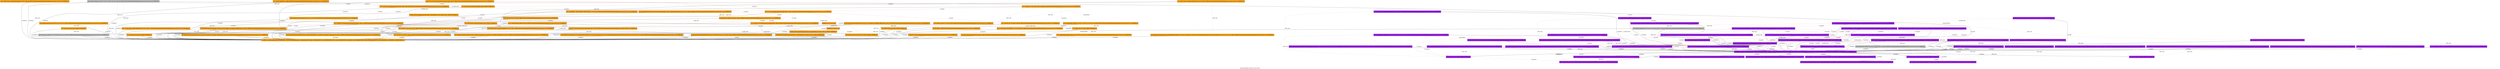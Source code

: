 strict graph "Program Dependency Graph for 'main' function" {
label="Program Dependency Graph for 'main' function";
Node0x556655d803f0 [fillcolor=orange, label="{  %17 = load i64, i64* %16, align 4, !dbg !96, DBGLOC file partitioned/multithreaded/orange/cache_rpc.mod.c line 26 col 13 ENDDBGLOC}", shape="record", side="orange/orange", style=filled];
Node0x556bd644b530 [fillcolor=purple, label="{  %7 = bitcast %struct._response_fib_datatype* %4 to i8*, !dbg !71, DBGLOC file partitioned/multithreaded/purple/cache_rpc.mod.c line 15 col 2 ENDDBGLOC}", shape="record", side="purple/purple", style=filled];
Node0x556bd644b680 [fillcolor=purple, label="{  %13 = bitcast \{ i64, i32 \}* %5 to i8*, !dbg !83, DBGLOC file partitioned/multithreaded/purple/cache_rpc.mod.c line 26 col 13 ENDDBGLOC}", shape="record", side="purple/purple", style=filled];
Node0x556655d7fc70 [fillcolor=orange, label="{  call void @tag_write(%struct._tag* %4, i32 2, i32 2, i32 4), !dbg !106, DBGLOC file partitioned/multithreaded/orange/cache_rpc.mod.c line 33 col 2 ENDDBGLOC}", shape="record", side="orange/orange", style=filled];
Node0x556bd644b710 [fillcolor=purple, label="{  %17 = getelementptr inbounds \{ i64, i32 \}, \{ i64, i32 \}* %5, i32 0, i32 1, !dbg !83, DBGLOC file partitioned/multithreaded/purple/cache_rpc.mod.c line 26 col 13 ENDDBGLOC}", shape="record", side="purple/purple", style=filled];
Node0x556bd644c170 [fillcolor=purple, label="{GLOBAL_VALUE:@_rpc_fib.inited = internal global i32 0, align 4, !dbg !0, DBGLOC  ENDDBGLOC}", shape="record", side="purple/purple", style=filled];
Node0x556bd644b800 [fillcolor=purple, label="{  %9 = load i32, i32* @_rpc_fib.inited, align 4, !dbg !76, DBGLOC file partitioned/multithreaded/purple/cache_rpc.mod.c line 23 col 6 ENDDBGLOC}", shape="record", side="purple/purple", style=filled];
Node0x556bd644b6e0 [fillcolor=purple, label="{  store i32 0, i32* %8, align 1, !dbg !73, DBGLOC file partitioned/multithreaded/purple/cache_rpc.mod.c line 19 col 16 ENDDBGLOC}", shape="record", side="purple/purple", style=filled];
Node0x556655d7ffd0 [fillcolor=orange, label="{  %14 = bitcast \{ i64, i32 \}* %7 to i8*, !dbg !96, DBGLOC file partitioned/multithreaded/orange/cache_rpc.mod.c line 26 col 13 ENDDBGLOC}", shape="record", side="orange/orange", style=filled];
Node0x556655d7aac0 [fillcolor=orange, label="{  %21 = call i32 @sleep(i32 1), !dbg !98, DBGLOC file partitioned/multithreaded/orange/cache_rpc.mod.c line 27 col 3 ENDDBGLOC}", shape="record", side="orange/orange", style=filled];
Node0x556bd644b4d0 [annotation="TAG_RESPONSE_FIB", dbginfo="Name: 4 on line 15 column 2 in file partitioned/multithreaded/purple/cache_rpc.mod.c (local)", fillcolor=purple, label="{  %4 = alloca %struct._response_fib_datatype, align 1, DBGLOC  ENDDBGLOC}", shape="record", side="purple/purple", style=filled];
Node0x556655d801e0 [fillcolor=orange, label="{  store i8* %20, i8** @_handle_request_fib.ssocket, align 8, !dbg !97, DBGLOC file partitioned/multithreaded/orange/cache_rpc.mod.c line 26 col 11 ENDDBGLOC}", shape="record", side="orange/orange", style=filled];
Node0x556bd644b230 [fillcolor=purple, label="{  call void @tag_write(%struct._tag* %2, i32 2, i32 2, i32 4), !dbg !75, DBGLOC file partitioned/multithreaded/purple/cache_rpc.mod.c line 21 col 2 ENDDBGLOC}", shape="record", side="purple/purple", style=filled];
Node0x556bd644b590 [fillcolor=purple, label="{  %25 = bitcast %struct._response_fib_datatype* %4 to i8*, !dbg !91, DBGLOC file partitioned/multithreaded/purple/cache_rpc.mod.c line 31 col 29 ENDDBGLOC}", shape="record", side="purple/purple", style=filled];
Node0x556655d7fb20 [dbginfo="Name: xdc_blocking_recv on line 30 column 2 in file partitioned/multithreaded/orange/cache_rpc.mod.c (local)", fillcolor="gray", label="{  call void @xdc_blocking_recv(i8* %23, i8* %24, %struct._tag* %3), !dbg !102, DBGLOC file partitioned/multithreaded/orange/cache_rpc.mod.c line 30 col 2 ENDDBGLOC}", shape="record", side="orange/orange", style="filled"];
Node0x556bd644b260 [dbginfo="Name: xdc_blocking_recv on line 31 column 2 in file partitioned/multithreaded/purple/cache_rpc.mod.c (local)", fillcolor="gray", label="{  call void @xdc_blocking_recv(i8* %24, i8* %25, %struct._tag* %2), !dbg !92, DBGLOC file partitioned/multithreaded/purple/cache_rpc.mod.c line 31 col 2 ENDDBGLOC}", shape="record", side="purple/purple", style="filled"];
Node0x556bd644b7a0 [fillcolor=purple, label="{  call void @llvm.var.annotation(i8* %7, i8* getelementptr inbounds ([17 x i8], [17 x i8]* @.str.2.5, i32 0, i32 0), i8* getelementptr inbounds ([49 x i8], [49 x i8]* @.str.1.4, i32 0, i32 0), i32 15), !dbg !71, DBGLOC file partitioned/multithreaded/purple/cache_rpc.mod.c line 15 col 2 ENDDBGLOC}", shape="record", side="purple/purple", style=filled];
Node0x556655d80420 [fillcolor=orange, label="{  %23 = load i8*, i8** @_handle_request_fib.ssocket, align 8, !dbg !100, DBGLOC file partitioned/multithreaded/orange/cache_rpc.mod.c line 30 col 20 ENDDBGLOC}", shape="record", side="orange/orange", style=filled];
Node0x556bd644b1a0 [fillcolor=purple, label="{  %2 = alloca %struct._tag, align 4, DBGLOC  ENDDBGLOC}", shape="record", side="purple/purple", style=filled];
Node0x556655d7feb0 [fillcolor=orange, label="{  %28 = bitcast %struct._response_fib_datatype* %6 to i8*, !dbg !108, DBGLOC file partitioned/multithreaded/orange/cache_rpc.mod.c line 34 col 25 ENDDBGLOC}", shape="record", side="orange/orange", style=filled];
Node0x556655d7faf0 [fillcolor=orange, label="{  call void @tag_write(%struct._tag* %3, i32 1, i32 1, i32 3), !dbg !88, DBGLOC file partitioned/multithreaded/orange/cache_rpc.mod.c line 22 col 2 ENDDBGLOC}", shape="record", side="orange/orange", style=filled];
Node0x556655d7cd90 [fillcolor=orange, label="{GLOBAL_VALUE:@_handle_request_fib.ssocket = internal global i8* null, align 8, !dbg !37, DBGLOC  ENDDBGLOC}", shape="record", side="orange/orange", style=filled];
Node0x556655d800c0 [fillcolor=orange, label="{  store i32 1, i32* @_handle_request_fib.inited, align 4, !dbg !92, DBGLOC file partitioned/multithreaded/orange/cache_rpc.mod.c line 24 col 10 ENDDBGLOC}", shape="record", side="orange/orange", style=filled];
Node0x556bd644bde0 [fillcolor=purple, label="{  %20 = call i32 @sleep(i32 1), !dbg !85, DBGLOC file partitioned/multithreaded/purple/cache_rpc.mod.c line 27 col 3 ENDDBGLOC}", shape="record", side="purple/purple", style=filled];
Node0x556655d7fca0 [annotation="TAG_REQUEST_FIB", dbginfo="Name: 5 on line 13 column 2 in file partitioned/multithreaded/orange/cache_rpc.mod.c (local)", fillcolor=orange, label="{  %5 = alloca %struct._request_fib_datatype, align 1, DBGLOC  ENDDBGLOC}", shape="record", side="orange/orange", style=filled];
Node0x556655d7fa60 [fillcolor=orange, label="{  call void @llvm.dbg.declare(metadata %struct._tag** %2, metadata !99, metadata !DIExpression()), !dbg !100, DBGLOC file partitioned/multithreaded/orange/cache_rpc.mod.c line 5 col 36 ENDDBGLOC}", shape="record", side="orange/orange", style=filled];
Node0x556655d7fb50 [fillcolor=orange, label="{  %15 = bitcast %struct._tag* %3 to i8*, !dbg !96, DBGLOC file partitioned/multithreaded/orange/cache_rpc.mod.c line 26 col 13 ENDDBGLOC}", shape="record", side="orange/orange", style=filled];
Node0x556655d7fe80 [fillcolor=orange, label="{  %9 = bitcast %struct._response_fib_datatype* %6 to i8*, !dbg !87, DBGLOC file partitioned/multithreaded/orange/cache_rpc.mod.c line 18 col 2 ENDDBGLOC}", shape="record", side="orange/orange", style=filled];
Node0x556bd644b8c0 [fillcolor=purple, label="{  store i8* %19, i8** @_rpc_fib.ssocket, align 8, !dbg !84, DBGLOC file partitioned/multithreaded/purple/cache_rpc.mod.c line 26 col 11 ENDDBGLOC}", shape="record", side="purple/purple", style=filled];
Node0x556bd644bb40 [fillcolor=purple, label="{  %24 = load i8*, i8** @_rpc_fib.ssocket, align 8, !dbg !90, DBGLOC file partitioned/multithreaded/purple/cache_rpc.mod.c line 31 col 20 ENDDBGLOC}", shape="record", side="purple/purple", style=filled];
Node0x556655d80450 [fillcolor=orange, label="{  %19 = load i32, i32* %18, align 4, !dbg !96, DBGLOC file partitioned/multithreaded/orange/cache_rpc.mod.c line 26 col 13 ENDDBGLOC}", shape="record", side="orange/orange", style=filled];
Node0x556bd644c080 [fillcolor=purple, label="{  br label %21, !dbg !86, DBGLOC file partitioned/multithreaded/purple/cache_rpc.mod.c line 28 col 2 ENDDBGLOC}", shape="record", side="purple/purple", style=filled];
Node0x556655d7fd60 [annotation="TAG_RESPONSE_FIB", dbginfo="Name: 6 on line 18 column 2 in file partitioned/multithreaded/orange/cache_rpc.mod.c (local)", fillcolor=orange, label="{  %6 = alloca %struct._response_fib_datatype, align 1, DBGLOC  ENDDBGLOC}", shape="record", side="orange/orange", style=filled];
Node0x556655d7af00 [fillcolor=orange, label="{  ret void, !dbg !110, DBGLOC file partitioned/multithreaded/orange/cache_rpc.mod.c line 35 col 1 ENDDBGLOC}", shape="record", side="orange/orange", style=filled];
Node0x556bd644b410 [fillcolor=purple, label="{  %8 = getelementptr inbounds %struct._request_fib_datatype, %struct._request_fib_datatype* %3, i32 0, i32 0, !dbg !72, DBGLOC file partitioned/multithreaded/purple/cache_rpc.mod.c line 19 col 10 ENDDBGLOC}", shape="record", side="purple/purple", style=filled];
Node0x556bd644bd20 [fillcolor=purple, label="{  call void @llvm.memcpy.p0i8.p0i8.i64(i8* align 4 %13, i8* align 4 %14, i64 12, i1 false), !dbg !83, DBGLOC file partitioned/multithreaded/purple/cache_rpc.mod.c line 26 col 13 ENDDBGLOC}", shape="record", side="purple/purple", style=filled];
Node0x556bd644bae0 [fillcolor=purple, label="{  %22 = load i8*, i8** @_rpc_fib.psocket, align 8, !dbg !87, DBGLOC file partitioned/multithreaded/purple/cache_rpc.mod.c line 30 col 16 ENDDBGLOC}", shape="record", side="purple/purple", style=filled];
Node0x556655d80000 [fillcolor=orange, label="{  %16 = getelementptr inbounds \{ i64, i32 \}, \{ i64, i32 \}* %7, i32 0, i32 0, !dbg !96, DBGLOC file partitioned/multithreaded/orange/cache_rpc.mod.c line 26 col 13 ENDDBGLOC}", shape="record", side="orange/orange", style=filled];
Node0x556655d80090 [fillcolor=orange, label="{  %11 = icmp ne i32 %10, 0, !dbg !89, DBGLOC file partitioned/multithreaded/orange/cache_rpc.mod.c line 23 col 6 ENDDBGLOC}", shape="record", side="orange/orange", style=filled];
Node0x556bd644b890 [fillcolor=purple, label="{  store i8* %12, i8** @_rpc_fib.psocket, align 8, !dbg !82, DBGLOC file partitioned/multithreaded/purple/cache_rpc.mod.c line 25 col 11 ENDDBGLOC}", shape="record", side="purple/purple", style=filled];
Node0x556655d7fc10 [fillcolor=orange, label="{  %4 = alloca %struct._tag, align 4, DBGLOC  ENDDBGLOC}", shape="record", side="orange/orange", style=filled];
Node0x556655d7b550 [color="blue", fillcolor=orange, label="{FORMAL_OUT: 0 %struct._tag*}", shape="record", side="orange/orange", style=filled];
Node0x556655d7fc40 [fillcolor=orange, label="{  call void @llvm.dbg.declare(metadata %struct._tag* %4, metadata !103, metadata !DIExpression()), !dbg !104, DBGLOC file partitioned/multithreaded/orange/cache_rpc.mod.c line 10 col 11 ENDDBGLOC}", shape="record", side="orange/orange", style=filled];
Node0x556655d7abb0 [fillcolor=orange, label="{  %25 = call double (...) bitcast (double ()* @fib to double (...)*)(), !dbg !103, DBGLOC file partitioned/multithreaded/orange/cache_rpc.mod.c line 31 col 16 ENDDBGLOC}", shape="record", side="orange/orange", style=filled];
Node0x556bd645bcd0 [fillcolor=purple, label="{GLOBAL_VALUE:@_rpc_fib.psocket = internal global i8* null, align 8, !dbg !13, DBGLOC  ENDDBGLOC}", shape="record", side="purple/purple", style=filled];
Node0x556bd6448270 [fillcolor=purple, label="{  call void @tag_write(%struct._tag* %1, i32 1, i32 1, i32 3), !dbg !74, DBGLOC file partitioned/multithreaded/purple/cache_rpc.mod.c line 20 col 2 ENDDBGLOC}", shape="record", side="purple/purple", style=filled];
Node0x556655d7fd30 [fillcolor=orange, label="{  %8 = bitcast %struct._request_fib_datatype* %5 to i8*, !dbg !79, DBGLOC file partitioned/multithreaded/orange/cache_rpc.mod.c line 13 col 2 ENDDBGLOC}", shape="record", side="orange/orange", style=filled];
Node0x556655d7aa00 [fillcolor=orange, label="{  call void @llvm.memcpy.p0i8.p0i8.i64(i8* align 4 %14, i8* align 4 %15, i64 12, i1 false), !dbg !96, DBGLOC file partitioned/multithreaded/orange/cache_rpc.mod.c line 26 col 13 ENDDBGLOC}", shape="record", side="orange/orange", style=filled];
Node0x556bd644b560 [fillcolor=purple, label="{  %26 = getelementptr inbounds %struct._response_fib_datatype, %struct._response_fib_datatype* %4, i32 0, i32 0, !dbg !93, DBGLOC file partitioned/multithreaded/purple/cache_rpc.mod.c line 32 col 18 ENDDBGLOC}", shape="record", side="purple/purple", style=filled];
Node0x556655d800f0 [fillcolor=orange, label="{  call void @llvm.var.annotation(i8* %8, i8* getelementptr inbounds ([16 x i8], [16 x i8]* @.str.3, i32 0, i32 0), i8* getelementptr inbounds ([49 x i8], [49 x i8]* @.str.1.4, i32 0, i32 0), i32 13), !dbg !79, DBGLOC file partitioned/multithreaded/orange/cache_rpc.mod.c line 13 col 2 ENDDBGLOC}", shape="record", side="orange/orange", style=filled];
Node0x556655d7fee0 [fillcolor=orange, label="{  %26 = getelementptr inbounds %struct._response_fib_datatype, %struct._response_fib_datatype* %6, i32 0, i32 0, !dbg !104, DBGLOC file partitioned/multithreaded/orange/cache_rpc.mod.c line 31 col 10 ENDDBGLOC}", shape="record", side="orange/orange", style=filled];
Node0x556655d7ffa0 [fillcolor=orange, label="{  %7 = alloca \{ i64, i32 \}, align 4, DBGLOC  ENDDBGLOC}", shape="record", side="orange/orange", style=filled];
Node0x556655d88b20 [fillcolor=orange, label="{  %2 = alloca %struct._tag*, align 8, DBGLOC  ENDDBGLOC}", shape="record", side="orange/orange", style=filled];
Node0x556bd644b830 [fillcolor=purple, label="{  %10 = icmp ne i32 %9, 0, !dbg !76, DBGLOC file partitioned/multithreaded/purple/cache_rpc.mod.c line 23 col 6 ENDDBGLOC}", shape="record", side="purple/purple", style=filled];
Node0x556bd644bb10 [fillcolor=purple, label="{  %18 = load i32, i32* %17, align 4, !dbg !83, DBGLOC file partitioned/multithreaded/purple/cache_rpc.mod.c line 26 col 13 ENDDBGLOC}", shape="record", side="purple/purple", style=filled];
Node0x556655d802d0 [fillcolor=orange, label="{  br i1 %11, label %22, label %12, !dbg !91, DBGLOC file partitioned/multithreaded/orange/cache_rpc.mod.c line 23 col 5 ENDDBGLOC}", shape="record", side="orange/orange", style=filled];
Node0x556655d7a940 [fillcolor=orange, label="{  %20 = call i8* @xdc_sub_socket(i64 %17, i32 %19), !dbg !96, DBGLOC file partitioned/multithreaded/orange/cache_rpc.mod.c line 26 col 13 ENDDBGLOC}", shape="record", side="orange/orange", style=filled];
Node0x556bd644b500 [fillcolor=purple, label="{  call void @llvm.dbg.declare(metadata %struct._response_fib_datatype* %4, metadata !93, metadata !DIExpression()), !dbg !99, DBGLOC file partitioned/multithreaded/purple/cache_rpc.mod.c line 15 col 24 ENDDBGLOC}", shape="record", side="purple/purple", style=filled];
Node0x556bd644b3e0 [fillcolor=purple, label="{  %23 = bitcast %struct._request_fib_datatype* %3 to i8*, !dbg !88, DBGLOC file partitioned/multithreaded/purple/cache_rpc.mod.c line 30 col 25 ENDDBGLOC}", shape="record", side="purple/purple", style=filled];
Node0x556bd644b1d0 [dbginfo="Name: xdc_asyn_send on line 30 column 2 in file partitioned/multithreaded/purple/cache_rpc.mod.c (local)", fillcolor="gray", label="{  call void @xdc_asyn_send(i8* %22, i8* %23, %struct._tag* %1), !dbg !89, DBGLOC file partitioned/multithreaded/purple/cache_rpc.mod.c line 30 col 2 ENDDBGLOC}", shape="record", side="purple/purple", style="filled"];
Node0x556655d7a910 [fillcolor=orange, label="{  %13 = call i8* @xdc_pub_socket(), !dbg !94, DBGLOC file partitioned/multithreaded/orange/cache_rpc.mod.c line 25 col 13 ENDDBGLOC}", shape="record", side="orange/orange", style=filled];
Node0x556bd644bc00 [fillcolor=purple, label="{  %27 = load double, double* %26, align 1, !dbg !93, DBGLOC file partitioned/multithreaded/purple/cache_rpc.mod.c line 32 col 18 ENDDBGLOC}", shape="record", side="purple/purple", style=filled];
Node0x556bd644b740 [fillcolor=purple, label="{  call void @llvm.var.annotation(i8* %6, i8* getelementptr inbounds ([16 x i8], [16 x i8]* @.str.3, i32 0, i32 0), i8* getelementptr inbounds ([49 x i8], [49 x i8]* @.str.1.4, i32 0, i32 0), i32 10), !dbg !63, DBGLOC file partitioned/multithreaded/purple/cache_rpc.mod.c line 10 col 2 ENDDBGLOC}", shape="record", side="purple/purple", style=filled];
Node0x556bd644b980 [fillcolor=purple, label="{  br i1 %10, label %21, label %11, !dbg !78, DBGLOC file partitioned/multithreaded/purple/cache_rpc.mod.c line 23 col 5 ENDDBGLOC}", shape="record", side="purple/purple", style=filled];
Node0x556bd644b290 [fillcolor=purple, label="{  %14 = bitcast %struct._tag* %2 to i8*, !dbg !83, DBGLOC file partitioned/multithreaded/purple/cache_rpc.mod.c line 26 col 13 ENDDBGLOC}", shape="record", side="purple/purple", style=filled];
Node0x556bd645b840 [fillcolor=purple, label="{GLOBAL_VALUE:@_rpc_fib.ssocket = internal global i8* null, align 8, !dbg !16, DBGLOC  ENDDBGLOC}", shape="record", side="purple/purple", style=filled];
Node0x556655d7b490 [color="blue", fillcolor=orange, label="{FORMAL_IN: 0 %struct._tag*}", shape="record", side="orange/orange", style=filled];
Node0x556655d802a0 [fillcolor=orange, label="{  store double %25, double* %26, align 1, !dbg !105, DBGLOC file partitioned/multithreaded/orange/cache_rpc.mod.c line 31 col 14 ENDDBGLOC}", shape="record", side="orange/orange", style=filled];
Node0x556655d7fd90 [fillcolor=orange, label="{  %24 = bitcast %struct._request_fib_datatype* %5 to i8*, !dbg !101, DBGLOC file partitioned/multithreaded/orange/cache_rpc.mod.c line 30 col 29 ENDDBGLOC}", shape="record", side="orange/orange", style=filled];
Node0x556bd644b860 [fillcolor=purple, label="{  store i32 1, i32* @_rpc_fib.inited, align 4, !dbg !79, DBGLOC file partitioned/multithreaded/purple/cache_rpc.mod.c line 24 col 10 ENDDBGLOC}", shape="record", side="purple/purple", style=filled];
Node0x556655d85a10 [fillcolor=orange, label="{  call void @_handle_request_fib(%struct._tag* %5), !dbg !56, DBGLOC file partitioned/multithreaded/orange/cache_rpc.mod.c line 84 col 1 ENDDBGLOC}", shape="record", side="orange/orange", style=filled];
Node0x556655d80030 [fillcolor=orange, label="{  %10 = load i32, i32* @_handle_request_fib.inited, align 4, !dbg !89, DBGLOC file partitioned/multithreaded/orange/cache_rpc.mod.c line 23 col 6 ENDDBGLOC}", shape="record", side="orange/orange", style=filled];
Node0x556bd644b6b0 [fillcolor=purple, label="{  %15 = getelementptr inbounds \{ i64, i32 \}, \{ i64, i32 \}* %5, i32 0, i32 0, !dbg !83, DBGLOC file partitioned/multithreaded/purple/cache_rpc.mod.c line 26 col 13 ENDDBGLOC}", shape="record", side="purple/purple", style=filled];
Node0x556bd644d6b0 [fillcolor=purple, label="{  call void @llvm.dbg.declare(metadata %struct._tag* %1, metadata !54, metadata !DIExpression()), !dbg !67, DBGLOC file partitioned/multithreaded/purple/cache_rpc.mod.c line 6 col 11 ENDDBGLOC}", shape="record", side="purple/purple", style=filled];
Node0x556bd644c020 [fillcolor=purple, label="{  ret double %27, !dbg !94, DBGLOC file partitioned/multithreaded/purple/cache_rpc.mod.c line 32 col 2 ENDDBGLOC}", shape="record", side="purple/purple", style=filled];
Node0x556655d7fe50 [fillcolor=orange, label="{  call void @llvm.dbg.declare(metadata %struct._response_fib_datatype* %6, metadata !128, metadata !DIExpression()), !dbg !134, DBGLOC file partitioned/multithreaded/orange/cache_rpc.mod.c line 18 col 24 ENDDBGLOC}", shape="record", side="orange/orange", style=filled];
Node0x556655d80060 [fillcolor=orange, label="{  %18 = getelementptr inbounds \{ i64, i32 \}, \{ i64, i32 \}* %7, i32 0, i32 1, !dbg !96, DBGLOC file partitioned/multithreaded/orange/cache_rpc.mod.c line 26 col 13 ENDDBGLOC}", shape="record", side="orange/orange", style=filled];
Node0x556655d80480 [fillcolor=orange, label="{  %27 = load i8*, i8** @_handle_request_fib.psocket, align 8, !dbg !107, DBGLOC file partitioned/multithreaded/orange/cache_rpc.mod.c line 34 col 16 ENDDBGLOC}", shape="record", side="orange/orange", style=filled];
Node0x556bd644c050 [fillcolor=purple, label="{\<\<ENTRY\>\> _rpc_fib \<\<0x556bd641f740\> = distinct !DISubprogram(name: \"_rpc_fib\", scope: \<0x556bd6416780\>, file: \<0x556bd6416780\>, line: 2, type: \<0x556bd64208c0\>, scopeLine: 2, spFlags: DISPFlagDefinition, unit: \<0x556bd641f7e8\>, retainedNodes: \<0x556bd641f780\>)\>}", shape="record", side="purple/purple", style=filled];
Node0x556bd644b350 [annotation="TAG_REQUEST_FIB", dbginfo="Name: 3 on line 10 column 2 in file partitioned/multithreaded/purple/cache_rpc.mod.c (local)", fillcolor=purple, label="{  %3 = alloca %struct._request_fib_datatype, align 1, DBGLOC  ENDDBGLOC}", shape="record", side="purple/purple", style=filled];
Node0x556655d94ad0 [fillcolor=orange, label="{GLOBAL_VALUE:@_handle_request_fib.inited = internal global i32 0, align 4, !dbg !10, DBGLOC  ENDDBGLOC}", shape="record", side="orange/orange", style=filled];
Node0x556bd644bc60 [fillcolor=purple, label="{  %19 = call i8* @xdc_sub_socket(i64 %16, i32 %18), !dbg !83, DBGLOC file partitioned/multithreaded/purple/cache_rpc.mod.c line 26 col 13 ENDDBGLOC}", shape="record", side="purple/purple", style=filled];
Node0x556bd644b3b0 [fillcolor=purple, label="{  %6 = bitcast %struct._request_fib_datatype* %3 to i8*, !dbg !63, DBGLOC file partitioned/multithreaded/purple/cache_rpc.mod.c line 10 col 2 ENDDBGLOC}", shape="record", side="purple/purple", style=filled];
Node0x556655d801b0 [fillcolor=orange, label="{  store i8* %13, i8** @_handle_request_fib.psocket, align 8, !dbg !95, DBGLOC file partitioned/multithreaded/orange/cache_rpc.mod.c line 25 col 11 ENDDBGLOC}", shape="record", side="orange/orange", style=filled];
Node0x556bd6446cf0 [fillcolor=purple, label="{  %8 = call double (...) bitcast (double ()* @_rpc_fib to double (...)*)(), !dbg !39, DBGLOC file partitioned/multithreaded/purple/cache.mod.c line 33 col 10 ENDDBGLOC}", shape="record", side="purple/purple", style=filled];
Node0x556655d7ad30 [fillcolor=orange, label="{  br label %22, !dbg !99, DBGLOC file partitioned/multithreaded/orange/cache_rpc.mod.c line 28 col 2 ENDDBGLOC}", shape="record", side="orange/orange", style=filled];
Node0x556bd644b200 [fillcolor=purple, label="{  call void @llvm.dbg.declare(metadata %struct._tag* %2, metadata !68, metadata !DIExpression()), !dbg !69, DBGLOC file partitioned/multithreaded/purple/cache_rpc.mod.c line 7 col 11 ENDDBGLOC}", shape="record", side="purple/purple", style=filled];
Node0x556655d7fcd0 [dbginfo="Name: xdc_asyn_send on line 34 column 2 in file partitioned/multithreaded/orange/cache_rpc.mod.c (local)", fillcolor="gray", label="{  call void @xdc_asyn_send(i8* %27, i8* %28, %struct._tag* %4), !dbg !109, DBGLOC file partitioned/multithreaded/orange/cache_rpc.mod.c line 34 col 2 ENDDBGLOC}", shape="record", side="orange/orange", style="filled"];
Node0x556655d7fac0 [fillcolor=orange, label="{  call void @llvm.dbg.declare(metadata %struct._tag* %3, metadata !101, metadata !DIExpression()), !dbg !102, DBGLOC file partitioned/multithreaded/orange/cache_rpc.mod.c line 9 col 11 ENDDBGLOC}", shape="record", side="orange/orange", style=filled];
Node0x556655d7ccf0 [fillcolor=orange, label="{GLOBAL_VALUE:@_handle_request_fib.psocket = internal global i8* null, align 8, !dbg !34, DBGLOC  ENDDBGLOC}", shape="record", side="orange/orange", style=filled];
Node0x556655d80150 [fillcolor=orange, label="{  call void @llvm.var.annotation(i8* %9, i8* getelementptr inbounds ([17 x i8], [17 x i8]* @.str.2.5, i32 0, i32 0), i8* getelementptr inbounds ([49 x i8], [49 x i8]* @.str.1.4, i32 0, i32 0), i32 18), !dbg !87, DBGLOC file partitioned/multithreaded/orange/cache_rpc.mod.c line 18 col 2 ENDDBGLOC}", shape="record", side="orange/orange", style=filled];
Node0x556bd644b650 [fillcolor=purple, label="{  %5 = alloca \{ i64, i32 \}, align 4, DBGLOC  ENDDBGLOC}", shape="record", side="purple/purple", style=filled];
Node0x556655d8e0d0 [fillcolor=orange, label="{  %3 = alloca %struct._tag, align 4, DBGLOC  ENDDBGLOC}", shape="record", side="orange/orange", style=filled];
Node0x556bd644b380 [fillcolor=purple, label="{  call void @llvm.dbg.declare(metadata %struct._request_fib_datatype* %3, metadata !70, metadata !DIExpression()), !dbg !91, DBGLOC file partitioned/multithreaded/purple/cache_rpc.mod.c line 10 col 23 ENDDBGLOC}", shape="record", side="purple/purple", style=filled];
Node0x556655d8d710 [fillcolor=orange, label="{  store %struct._tag* %0, %struct._tag** %2, align 8, DBGLOC  ENDDBGLOC}", shape="record", side="orange/orange", style=filled];
Node0x556655d7fd00 [fillcolor=orange, label="{  call void @llvm.dbg.declare(metadata %struct._request_fib_datatype* %5, metadata !105, metadata !DIExpression()), !dbg !126, DBGLOC file partitioned/multithreaded/orange/cache_rpc.mod.c line 13 col 23 ENDDBGLOC}", shape="record", side="orange/orange", style=filled];
Node0x556655d7ad00 [fillcolor=orange, label="{\<\<ENTRY\>\> _handle_request_fib \<\<0x556655d2ff40\> = distinct !DISubprogram(name: \"_handle_request_fib\", scope: \<0x556655d31360\>, file: \<0x556655d31360\>, line: 5, type: \<0x556655d31980\>, scopeLine: 5, flags: DIFlagPrototyped, spFlags: DISPFlagDefinition, unit: \<0x556655d30468\>, retainedNodes: \<0x556655d28f50\>)\>}", shape="record", side="orange/orange", style=filled];
Node0x556bd644bab0 [fillcolor=purple, label="{  %16 = load i64, i64* %15, align 4, !dbg !83, DBGLOC file partitioned/multithreaded/purple/cache_rpc.mod.c line 26 col 13 ENDDBGLOC}", shape="record", side="purple/purple", style=filled];
Node0x556bd6465f60 [fillcolor=purple, label="{  %1 = alloca %struct._tag, align 4, DBGLOC  ENDDBGLOC}", shape="record", side="purple/purple", style=filled];
Node0x556bd644bc30 [fillcolor=purple, label="{  %12 = call i8* @xdc_pub_socket(), !dbg !81, DBGLOC file partitioned/multithreaded/purple/cache_rpc.mod.c line 25 col 13 ENDDBGLOC}", shape="record", side="purple/purple", style=filled];
N [pos="0,25!", shape=polygon, side=green, style=invis];
S [pos="0,-25!", shape=polygon, side=orange, style=invis];
Node0x556655d803f0 -- Node0x556655d80000  [label="{DATA_READ}", style="dotted"];
Node0x556655d803f0 -- Node0x556655d800c0  [color="red", label="{D_ALIAS}", penwidth="2.0", style="dotted"];
Node0x556655d803f0 -- Node0x556655d7ffa0  [label="{D_general}", style="dotted"];
Node0x556655d803f0 -- Node0x556655d7a940  [label="{DEF_USE}", style="dotted"];
Node0x556655d803f0 -- Node0x556655d7ad00  [label="{CONTROL}"];
Node0x556655d803f0 -- S  [style=invis];
Node0x556bd644b530 -- Node0x556bd644b4d0  [color="red", label="{D_ALIAS}", penwidth="2.0", style="dotted"];
Node0x556bd644b530 -- Node0x556bd644b7a0  [label="{DEF_USE}", style="dotted"];
Node0x556bd644b530 -- Node0x556bd644c050  [label="{CONTROL}"];
Node0x556bd644b530 -- N  [style=invis];
Node0x556bd644b680 -- Node0x556bd644b650  [color="red", label="{D_ALIAS}", penwidth="2.0", style="dotted"];
Node0x556bd644b680 -- Node0x556bd644bd20  [label="{DEF_USE}", style="dotted"];
Node0x556bd644b680 -- Node0x556bd644c050  [label="{CONTROL}"];
Node0x556bd644b680 -- N  [style=invis];
Node0x556655d7fc70 -- Node0x556655d7fc10  [label="{DEF_USE}", style="dotted"];
Node0x556655d7fc70 -- Node0x556655d7ad00  [label="{CONTROL}"];
Node0x556655d7fc70 -- S  [style=invis];
Node0x556bd644b710 -- Node0x556bd644b650  [label="{DEF_USE}", style="dotted"];
Node0x556bd644b710 -- Node0x556bd644bb10  [label="{DATA_READ}", style="dotted"];
Node0x556bd644b710 -- Node0x556bd644c050  [label="{CONTROL}"];
Node0x556bd644b710 -- N  [style=invis];
Node0x556bd644c170 -- Node0x556bd644c050  [label="{SCOPE}"];
Node0x556bd644c170 -- Node0x556bd644b860  [label="{GLOBAL_DEP}", style="dotted"];
Node0x556bd644c170 -- Node0x556bd644b800  [label="{GLOBAL_DEP}", style="dotted"];
Node0x556bd644c170 -- N  [style=invis];
Node0x556bd644b800 -- Node0x556bd644b6e0  [color="red", label="{D_ALIAS}", penwidth="2.0", style="dotted"];
Node0x556bd644b800 -- Node0x556bd644b830  [label="{DEF_USE}", style="dotted"];
Node0x556bd644b800 -- Node0x556bd644b860  [color="red", label="{D_ALIAS}", penwidth="2.0", style="dotted"];
Node0x556bd644b800 -- Node0x556bd644b890  [color="red", label="{D_ALIAS}", penwidth="2.0", style="dotted"];
Node0x556bd644b800 -- Node0x556bd644b8c0  [color="red", label="{D_ALIAS}", penwidth="2.0", style="dotted"];
Node0x556bd644b800 -- Node0x556bd644c050  [label="{CONTROL}"];
Node0x556bd644b800 -- N  [style=invis];
Node0x556bd644b6e0 -- Node0x556bd644b410  [label="{DEF_USE}", style="dotted"];
Node0x556bd644b6e0 -- Node0x556bd644b860  [color="red", label="{D_ALIAS}", penwidth="2.0", style="dotted"];
Node0x556bd644b6e0 -- Node0x556bd644c050  [label="{CONTROL}"];
Node0x556bd644b6e0 -- N  [style=invis];
Node0x556655d7ffd0 -- Node0x556655d7ffa0  [color="red", label="{D_ALIAS}", penwidth="2.0", style="dotted"];
Node0x556655d7ffd0 -- Node0x556655d7aa00  [label="{DEF_USE}", style="dotted"];
Node0x556655d7ffd0 -- Node0x556655d7ad00  [label="{CONTROL}"];
Node0x556655d7ffd0 -- S  [style=invis];
Node0x556655d7aac0 -- Node0x556655d80420  [label="{D_general}", style="dotted"];
Node0x556655d7aac0 -- Node0x556655d80480  [label="{D_general}", style="dotted"];
Node0x556655d7aac0 -- Node0x556655d7ad00  [label="{CONTROL}"];
Node0x556655d7aac0 -- S  [style=invis];
Node0x556bd644b4d0 -- Node0x556bd644b500  [label="{DEF_USE}", style="dotted"];
Node0x556bd644b4d0 -- Node0x556bd644b590  [color="red", label="{D_ALIAS}", penwidth="2.0", style="dotted"];
Node0x556bd644b4d0 -- Node0x556bd644b560  [label="{DEF_USE}", style="dotted"];
Node0x556bd644b4d0 -- Node0x556bd644c050  [label="{CONTROL}"];
Node0x556bd644b4d0 -- N  [style=invis];
Node0x556655d801e0 -- Node0x556655d80030  [color="red", label="{D_ALIAS}", penwidth="2.0", style="dotted"];
Node0x556655d801e0 -- Node0x556655d800c0  [color="red", label="{D_ALIAS}", penwidth="2.0", style="dotted"];
Node0x556655d801e0 -- Node0x556655d801b0  [color="red", label="{D_ALIAS}", penwidth="2.0", style="dotted"];
Node0x556655d801e0 -- Node0x556655d80420  [color="red", label="{D_ALIAS}", penwidth="2.0", style="dotted"];
Node0x556655d801e0 -- Node0x556655d80480  [color="red", label="{D_ALIAS}", penwidth="2.0", style="dotted"];
Node0x556655d801e0 -- Node0x556655d7a940  [label="{DEF_USE}", style="dotted"];
Node0x556655d801e0 -- Node0x556655d7ad00  [label="{CONTROL}"];
Node0x556655d801e0 -- Node0x556655d7cd90  [label="{GLOBAL_DEP}", style="dotted"];
Node0x556655d801e0 -- S  [style=invis];
Node0x556bd644b230 -- Node0x556bd644b1a0  [label="{DEF_USE}", style="dotted"];
Node0x556bd644b230 -- Node0x556bd644bae0  [label="{D_general}", style="dotted"];
Node0x556bd644b230 -- Node0x556bd644bb40  [label="{D_general}", style="dotted"];
Node0x556bd644b230 -- Node0x556bd644bc00  [label="{D_general}", style="dotted"];
Node0x556bd644b230 -- Node0x556bd644c050  [label="{CONTROL}"];
Node0x556bd644b230 -- N  [style=invis];
Node0x556bd644b590 -- Node0x556bd644b260  [label="{DEF_USE}", style="dotted"];
Node0x556bd644b590 -- Node0x556bd644c050  [label="{CONTROL}"];
Node0x556655d7fb20 -- Node0x556655d8e0d0  [label="{DEF_USE}", style="dotted"];
Node0x556655d7fb20 -- Node0x556bd644b1d0  [label="{CROSSDOMAIN}"];
Node0x556655d7fb20 -- Node0x556655d7fd90  [label="{DEF_USE}", style="dotted"];
Node0x556655d7fb20 -- Node0x556655d80420  [label="{DEF_USE}", style="dotted"];
Node0x556655d7fb20 -- Node0x556655d7ad00  [label="{CONTROL}"];
Node0x556bd644b260 -- Node0x556655d7fcd0  [label="{CROSSDOMAIN}"];
Node0x556bd644b260 -- Node0x556bd644b1a0  [label="{DEF_USE}", style="dotted"];
Node0x556bd644b260 -- Node0x556bd644bb40  [label="{DEF_USE}", style="dotted"];
Node0x556bd644b260 -- Node0x556bd644c050  [label="{CONTROL}"];
Node0x556bd644b7a0 -- Node0x556bd644c050  [label="{CONTROL}"];
Node0x556bd644b7a0 -- N  [style=invis];
Node0x556655d80420 -- Node0x556655d800c0  [color="red", label="{D_ALIAS}", penwidth="2.0", style="dotted"];
Node0x556655d80420 -- Node0x556655d801b0  [color="red", label="{D_ALIAS}", penwidth="2.0", style="dotted"];
Node0x556655d80420 -- Node0x556655d7faf0  [label="{D_general}", style="dotted"];
Node0x556655d80420 -- Node0x556655d7ad00  [label="{CONTROL}"];
Node0x556655d80420 -- Node0x556655d7cd90  [label="{GLOBAL_DEP}", style="dotted"];
Node0x556bd644b1a0 -- Node0x556bd644b200  [label="{DEF_USE}", style="dotted"];
Node0x556bd644b1a0 -- Node0x556bd644b290  [color="red", label="{D_ALIAS}", penwidth="2.0", style="dotted"];
Node0x556bd644b1a0 -- Node0x556bd644c050  [label="{CONTROL}"];
Node0x556655d7feb0 -- Node0x556655d7fd60  [color="red", label="{D_ALIAS}", penwidth="2.0", style="dotted"];
Node0x556655d7feb0 -- Node0x556655d7fcd0  [label="{DEF_USE}", style="dotted"];
Node0x556655d7feb0 -- Node0x556655d7ad00  [label="{CONTROL}"];
Node0x556655d7faf0 -- Node0x556655d8e0d0  [label="{DEF_USE}", style="dotted"];
Node0x556655d7faf0 -- Node0x556655d80480  [label="{D_general}", style="dotted"];
Node0x556655d7faf0 -- Node0x556655d7ad00  [label="{CONTROL}"];
Node0x556655d7faf0 -- S  [style=invis];
Node0x556655d7cd90 -- Node0x556655d7ad00  [label="{SCOPE}"];
Node0x556655d7cd90 -- S  [style=invis];
Node0x556655d800c0 -- Node0x556655d8d710  [color="red", label="{D_ALIAS}", penwidth="2.0", style="dotted"];
Node0x556655d800c0 -- Node0x556655d80030  [color="red", label="{D_ALIAS}", penwidth="2.0", style="dotted"];
Node0x556655d800c0 -- Node0x556655d80450  [color="red", label="{D_ALIAS}", penwidth="2.0", style="dotted"];
Node0x556655d800c0 -- Node0x556655d80480  [color="red", label="{D_ALIAS}", penwidth="2.0", style="dotted"];
Node0x556655d800c0 -- Node0x556655d801b0  [color="red", label="{D_ALIAS}", penwidth="2.0", style="dotted"];
Node0x556655d800c0 -- Node0x556655d802a0  [color="red", label="{D_ALIAS}", penwidth="2.0", style="dotted"];
Node0x556655d800c0 -- Node0x556655d7ad00  [label="{CONTROL}"];
Node0x556655d800c0 -- Node0x556655d94ad0  [label="{GLOBAL_DEP}", style="dotted"];
Node0x556655d800c0 -- S  [style=invis];
Node0x556bd644bde0 -- Node0x556bd644bae0  [label="{D_general}", style="dotted"];
Node0x556bd644bde0 -- Node0x556bd644bb40  [label="{D_general}", style="dotted"];
Node0x556bd644bde0 -- Node0x556bd644bc00  [label="{D_general}", style="dotted"];
Node0x556bd644bde0 -- Node0x556bd644c050  [label="{CONTROL}"];
Node0x556bd644bde0 -- N  [style=invis];
Node0x556655d7fca0 -- Node0x556655d7fd00  [label="{DEF_USE}", style="dotted"];
Node0x556655d7fca0 -- Node0x556655d7fd30  [color="red", label="{D_ALIAS}", penwidth="2.0", style="dotted"];
Node0x556655d7fca0 -- Node0x556655d7fd90  [color="red", label="{D_ALIAS}", penwidth="2.0", style="dotted"];
Node0x556655d7fca0 -- Node0x556655d7ad00  [label="{CONTROL}"];
Node0x556655d7fca0 -- S  [style=invis];
Node0x556655d7fa60 -- Node0x556655d88b20  [label="{DEF_USE}", style="dotted"];
Node0x556655d7fa60 -- Node0x556655d7ad00  [label="{CONTROL}"];
Node0x556655d7fa60 -- S  [style=invis];
Node0x556655d7fb50 -- Node0x556655d8e0d0  [color="red", label="{D_ALIAS}", penwidth="2.0", style="dotted"];
Node0x556655d7fb50 -- Node0x556655d7aa00  [label="{DEF_USE}", style="dotted"];
Node0x556655d7fb50 -- Node0x556655d7ad00  [label="{CONTROL}"];
Node0x556655d7fb50 -- S  [style=invis];
Node0x556655d7fe80 -- Node0x556655d7fd60  [color="red", label="{D_ALIAS}", penwidth="2.0", style="dotted"];
Node0x556655d7fe80 -- Node0x556655d80150  [label="{DEF_USE}", style="dotted"];
Node0x556655d7fe80 -- Node0x556655d7ad00  [label="{CONTROL}"];
Node0x556655d7fe80 -- S  [style=invis];
Node0x556bd644b8c0 -- Node0x556bd644b860  [color="red", label="{D_ALIAS}", penwidth="2.0", style="dotted"];
Node0x556bd644b8c0 -- Node0x556bd644b890  [color="red", label="{D_ALIAS}", penwidth="2.0", style="dotted"];
Node0x556bd644b8c0 -- Node0x556bd644bae0  [color="red", label="{D_ALIAS}", penwidth="2.0", style="dotted"];
Node0x556bd644b8c0 -- Node0x556bd644bb40  [color="red", label="{D_ALIAS}", penwidth="2.0", style="dotted"];
Node0x556bd644b8c0 -- Node0x556bd644bc60  [label="{DEF_USE}", style="dotted"];
Node0x556bd644b8c0 -- Node0x556bd644c050  [label="{CONTROL}"];
Node0x556bd644b8c0 -- Node0x556bd645b840  [label="{GLOBAL_DEP}", style="dotted"];
Node0x556bd644b8c0 -- N  [style=invis];
Node0x556bd644bb40 -- Node0x556bd644b860  [color="red", label="{D_ALIAS}", penwidth="2.0", style="dotted"];
Node0x556bd644bb40 -- Node0x556bd644b890  [color="red", label="{D_ALIAS}", penwidth="2.0", style="dotted"];
Node0x556bd644bb40 -- Node0x556bd644c050  [label="{CONTROL}"];
Node0x556bd644bb40 -- Node0x556bd645b840  [label="{GLOBAL_DEP}", style="dotted"];
Node0x556655d80450 -- Node0x556655d80060  [label="{DATA_READ}", style="dotted"];
Node0x556655d80450 -- Node0x556655d7ffa0  [label="{D_general}", style="dotted"];
Node0x556655d80450 -- Node0x556655d7a940  [label="{DEF_USE}", style="dotted"];
Node0x556655d80450 -- Node0x556655d7ad00  [label="{CONTROL}"];
Node0x556655d80450 -- S  [style=invis];
Node0x556bd644c080 -- Node0x556bd644c050  [label="{CONTROL}"];
Node0x556bd644c080 -- N  [style=invis];
Node0x556655d7fd60 -- Node0x556655d7fe50  [label="{DEF_USE}", style="dotted"];
Node0x556655d7fd60 -- Node0x556655d7fee0  [label="{DEF_USE}", style="dotted"];
Node0x556655d7fd60 -- Node0x556655d7ad00  [label="{CONTROL}"];
Node0x556655d7fd60 -- S  [style=invis];
Node0x556655d7af00 -- Node0x556655d7ad00  [label="{CONTROL}"];
Node0x556655d7af00 -- Node0x556655d85a10  [label="{D_general}", style="dotted"];
Node0x556655d7af00 -- S  [style=invis];
Node0x556bd644b410 -- Node0x556bd644b350  [label="{DEF_USE}", style="dotted"];
Node0x556bd644b410 -- Node0x556bd644c050  [label="{CONTROL}"];
Node0x556bd644b410 -- N  [style=invis];
Node0x556bd644bd20 -- Node0x556bd644b290  [label="{DEF_USE}", style="dotted"];
Node0x556bd644bd20 -- Node0x556bd644c050  [label="{CONTROL}"];
Node0x556bd644bd20 -- N  [style=invis];
Node0x556bd644bae0 -- Node0x556bd644b860  [color="red", label="{D_ALIAS}", penwidth="2.0", style="dotted"];
Node0x556bd644bae0 -- Node0x556bd644b890  [color="red", label="{D_ALIAS}", penwidth="2.0", style="dotted"];
Node0x556bd644bae0 -- Node0x556bd644b1d0  [label="{DEF_USE}", style="dotted"];
Node0x556bd644bae0 -- Node0x556bd644c050  [label="{CONTROL}"];
Node0x556bd644bae0 -- Node0x556bd645bcd0  [label="{GLOBAL_DEP}", style="dotted"];
Node0x556655d80000 -- Node0x556655d7ffa0  [label="{DEF_USE}", style="dotted"];
Node0x556655d80000 -- Node0x556655d7ad00  [label="{CONTROL}"];
Node0x556655d80000 -- S  [style=invis];
Node0x556655d80090 -- Node0x556655d80030  [label="{DEF_USE}", style="dotted"];
Node0x556655d80090 -- Node0x556655d802d0  [label="{DEF_USE}", style="dotted"];
Node0x556655d80090 -- Node0x556655d7ad00  [label="{CONTROL}"];
Node0x556655d80090 -- S  [style=invis];
Node0x556bd644b890 -- Node0x556bd644b860  [color="red", label="{D_ALIAS}", penwidth="2.0", style="dotted"];
Node0x556bd644b890 -- Node0x556bd644bc30  [label="{DEF_USE}", style="dotted"];
Node0x556bd644b890 -- Node0x556bd644c050  [label="{CONTROL}"];
Node0x556bd644b890 -- Node0x556bd645bcd0  [label="{GLOBAL_DEP}", style="dotted"];
Node0x556bd644b890 -- N  [style=invis];
Node0x556655d7fc10 -- Node0x556655d7fc40  [label="{DEF_USE}", style="dotted"];
Node0x556655d7fc10 -- Node0x556655d7fcd0  [label="{DEF_USE}", style="dotted"];
Node0x556655d7fc10 -- Node0x556655d7ad00  [label="{CONTROL}"];
Node0x556655d7b550 -- Node0x556655d7ad00  [color="blue", label="{PARAMETER}", style="dashed"];
Node0x556655d7b550 -- Node0x556655d7b490  [color="blue", label="{PARAMETER}", style="dashed"];
Node0x556655d7b550 -- S  [style=invis];
Node0x556655d7fc40 -- Node0x556655d7ad00  [label="{CONTROL}"];
Node0x556655d7fc40 -- S  [style=invis];
Node0x556655d7abb0 -- Node0x556655d802a0  [label="{DEF_USE}", style="dotted"];
Node0x556655d7abb0 -- Node0x556655d7ad00  [label="{CONTROL}"];
Node0x556655d7abb0 -- S  [style=invis];
Node0x556bd645bcd0 -- Node0x556bd644c050  [label="{SCOPE}"];
Node0x556bd645bcd0 -- N  [style=invis];
Node0x556bd6448270 -- Node0x556bd6465f60  [label="{DEF_USE}", style="dotted"];
Node0x556bd6448270 -- Node0x556bd644c050  [label="{CONTROL}"];
Node0x556bd6448270 -- N  [style=invis];
Node0x556655d7fd30 -- Node0x556655d800f0  [label="{DEF_USE}", style="dotted"];
Node0x556655d7fd30 -- Node0x556655d7ad00  [label="{CONTROL}"];
Node0x556655d7fd30 -- S  [style=invis];
Node0x556655d7aa00 -- Node0x556655d7ad00  [label="{CONTROL}"];
Node0x556655d7aa00 -- S  [style=invis];
Node0x556bd644b560 -- Node0x556bd644bc00  [label="{DATA_READ}", style="dotted"];
Node0x556bd644b560 -- Node0x556bd644c050  [label="{CONTROL}"];
Node0x556bd644b560 -- N  [style=invis];
Node0x556655d800f0 -- Node0x556655d7ad00  [label="{CONTROL}"];
Node0x556655d800f0 -- S  [style=invis];
Node0x556655d7fee0 -- Node0x556655d802a0  [label="{DEF_USE}", style="dotted"];
Node0x556655d7fee0 -- Node0x556655d7ad00  [label="{CONTROL}"];
Node0x556655d7fee0 -- S  [style=invis];
Node0x556655d7ffa0 -- Node0x556655d80060  [label="{DEF_USE}", style="dotted"];
Node0x556655d7ffa0 -- Node0x556655d7ad00  [label="{CONTROL}"];
Node0x556655d7ffa0 -- S  [style=invis];
Node0x556655d88b20 -- Node0x556655d8d710  [label="{DEF_USE}", style="dotted"];
Node0x556655d88b20 -- Node0x556655d7ad00  [label="{CONTROL}"];
Node0x556655d88b20 -- S  [style=invis];
Node0x556bd644b830 -- Node0x556bd644b980  [label="{DEF_USE}", style="dotted"];
Node0x556bd644b830 -- Node0x556bd644c050  [label="{CONTROL}"];
Node0x556bd644b830 -- N  [style=invis];
Node0x556bd644bb10 -- Node0x556bd644b860  [color="red", label="{D_ALIAS}", penwidth="2.0", style="dotted"];
Node0x556bd644bb10 -- Node0x556bd644b650  [label="{D_general}", style="dotted"];
Node0x556bd644bb10 -- Node0x556bd644bc60  [label="{DEF_USE}", style="dotted"];
Node0x556bd644bb10 -- Node0x556bd644c050  [label="{CONTROL}"];
Node0x556bd644bb10 -- N  [style=invis];
Node0x556655d802d0 -- Node0x556655d7ad00  [label="{CONTROL}"];
Node0x556655d802d0 -- S  [style=invis];
Node0x556655d7a940 -- Node0x556655d7ad00  [label="{CONTROL}"];
Node0x556655d7a940 -- S  [style=invis];
Node0x556bd644b500 -- Node0x556bd644c050  [label="{CONTROL}"];
Node0x556bd644b500 -- N  [style=invis];
Node0x556bd644b3e0 -- Node0x556bd644b350  [color="red", label="{D_ALIAS}", penwidth="2.0", style="dotted"];
Node0x556bd644b3e0 -- Node0x556bd644b1d0  [label="{DEF_USE}", style="dotted"];
Node0x556bd644b3e0 -- Node0x556bd644c050  [label="{CONTROL}"];
Node0x556bd644b1d0 -- Node0x556bd6465f60  [label="{DEF_USE}", style="dotted"];
Node0x556bd644b1d0 -- Node0x556bd644c050  [label="{CONTROL}"];
Node0x556655d7a910 -- Node0x556655d801b0  [label="{DEF_USE}", style="dotted"];
Node0x556655d7a910 -- Node0x556655d7ad00  [label="{CONTROL}"];
Node0x556655d7a910 -- S  [style=invis];
Node0x556bd644bc00 -- Node0x556bd644b860  [color="red", label="{D_ALIAS}", penwidth="2.0", style="dotted"];
Node0x556bd644bc00 -- Node0x556bd644c020  [label="{DEF_USE}", style="dotted"];
Node0x556bd644bc00 -- Node0x556bd644c050  [label="{CONTROL}"];
Node0x556bd644bc00 -- N  [style=invis];
Node0x556bd644b740 -- Node0x556bd644b3b0  [label="{DEF_USE}", style="dotted"];
Node0x556bd644b740 -- Node0x556bd644c050  [label="{CONTROL}"];
Node0x556bd644b740 -- N  [style=invis];
Node0x556bd644b980 -- Node0x556bd644c050  [label="{CONTROL}"];
Node0x556bd644b980 -- N  [style=invis];
Node0x556bd644b290 -- Node0x556bd644c050  [label="{CONTROL}"];
Node0x556bd644b290 -- N  [style=invis];
Node0x556bd645b840 -- Node0x556bd644c050  [label="{SCOPE}"];
Node0x556bd645b840 -- N  [style=invis];
Node0x556655d7b490 -- Node0x556655d7ad00  [color="blue", label="{PARAMETER}", style="dashed"];
Node0x556655d7b490 -- Node0x556655d8d710  [label="{D_general}", style="dotted"];
Node0x556655d7b490 -- S  [style=invis];
Node0x556655d802a0 -- Node0x556655d80030  [color="red", label="{D_ALIAS}", penwidth="2.0", style="dotted"];
Node0x556655d802a0 -- Node0x556655d7ad00  [label="{CONTROL}"];
Node0x556655d802a0 -- S  [style=invis];
Node0x556655d7fd90 -- Node0x556655d7ad00  [label="{CONTROL}"];
Node0x556bd644b860 -- Node0x556bd644bab0  [color="red", label="{D_ALIAS}", penwidth="2.0", style="dotted"];
Node0x556bd644b860 -- Node0x556bd644c050  [label="{CONTROL}"];
Node0x556bd644b860 -- N  [style=invis];
Node0x556655d85a10 -- Node0x556655d7ad00  [label="{CONTROL}"];
Node0x556655d85a10 -- S  [style=invis];
Node0x556655d80030 -- Node0x556655d8d710  [color="red", label="{D_ALIAS}", penwidth="2.0", style="dotted"];
Node0x556655d80030 -- Node0x556655d801b0  [color="red", label="{D_ALIAS}", penwidth="2.0", style="dotted"];
Node0x556655d80030 -- Node0x556655d7ad00  [label="{CONTROL}"];
Node0x556655d80030 -- Node0x556655d94ad0  [label="{GLOBAL_DEP}", style="dotted"];
Node0x556655d80030 -- S  [style=invis];
Node0x556bd644b6b0 -- Node0x556bd644b650  [label="{DEF_USE}", style="dotted"];
Node0x556bd644b6b0 -- Node0x556bd644bab0  [label="{DATA_READ}", style="dotted"];
Node0x556bd644b6b0 -- Node0x556bd644c050  [label="{CONTROL}"];
Node0x556bd644b6b0 -- N  [style=invis];
Node0x556bd644d6b0 -- Node0x556bd6465f60  [label="{DEF_USE}", style="dotted"];
Node0x556bd644d6b0 -- Node0x556bd644c050  [label="{CONTROL}"];
Node0x556bd644d6b0 -- N  [style=invis];
Node0x556bd644c020 -- Node0x556bd6446cf0  [label="{D_general}", style="dotted"];
Node0x556bd644c020 -- Node0x556bd644c050  [label="{CONTROL}"];
Node0x556bd644c020 -- N  [style=invis];
Node0x556655d7fe50 -- Node0x556655d7ad00  [label="{CONTROL}"];
Node0x556655d7fe50 -- S  [style=invis];
Node0x556655d80060 -- Node0x556655d7ad00  [label="{CONTROL}"];
Node0x556655d80060 -- S  [style=invis];
Node0x556655d80480 -- Node0x556655d801b0  [color="red", label="{D_ALIAS}", penwidth="2.0", style="dotted"];
Node0x556655d80480 -- Node0x556655d7fcd0  [label="{DEF_USE}", style="dotted"];
Node0x556655d80480 -- Node0x556655d7ad00  [label="{CONTROL}"];
Node0x556655d80480 -- Node0x556655d7ccf0  [label="{GLOBAL_DEP}", style="dotted"];
Node0x556bd644c050 -- Node0x556bd6446cf0  [label="{CONTROL}"];
Node0x556bd644c050 -- Node0x556bd6465f60  [label="{CONTROL}"];
Node0x556bd644c050 -- Node0x556bd644b350  [label="{CONTROL}"];
Node0x556bd644c050 -- Node0x556bd644b650  [label="{CONTROL}"];
Node0x556bd644c050 -- Node0x556bd644b200  [label="{CONTROL}"];
Node0x556bd644c050 -- Node0x556bd644b380  [label="{CONTROL}"];
Node0x556bd644c050 -- Node0x556bd644b3b0  [label="{CONTROL}"];
Node0x556bd644c050 -- Node0x556bd644bc30  [label="{CONTROL}"];
Node0x556bd644c050 -- Node0x556bd644bab0  [label="{CONTROL}"];
Node0x556bd644c050 -- Node0x556bd644bc60  [label="{CONTROL}"];
Node0x556bd644b350 -- Node0x556bd644b380  [label="{DEF_USE}", style="dotted"];
Node0x556bd644b350 -- Node0x556bd644b3b0  [color="red", label="{D_ALIAS}", penwidth="2.0", style="dotted"];
Node0x556bd644b350 -- N  [style=invis];
Node0x556655d94ad0 -- Node0x556655d7ad00  [label="{SCOPE}"];
Node0x556655d94ad0 -- S  [style=invis];
Node0x556bd644bc60 -- Node0x556bd644bab0  [label="{DEF_USE}", style="dotted"];
Node0x556bd644bc60 -- N  [style=invis];
Node0x556bd644b3b0 -- N  [style=invis];
Node0x556655d801b0 -- Node0x556655d7ad00  [label="{CONTROL}"];
Node0x556655d801b0 -- Node0x556655d7ccf0  [label="{GLOBAL_DEP}", style="dotted"];
Node0x556655d801b0 -- S  [style=invis];
Node0x556bd6446cf0 -- N  [style=invis];
Node0x556655d7ad30 -- Node0x556655d7ad00  [label="{CONTROL}"];
Node0x556655d7ad30 -- S  [style=invis];
Node0x556bd644b200 -- N  [style=invis];
Node0x556655d7fcd0 -- Node0x556655d7ad00  [label="{CONTROL}"];
Node0x556655d7fac0 -- Node0x556655d8e0d0  [label="{DEF_USE}", style="dotted"];
Node0x556655d7fac0 -- Node0x556655d7ad00  [label="{CONTROL}"];
Node0x556655d7fac0 -- S  [style=invis];
Node0x556655d7ccf0 -- Node0x556655d7ad00  [label="{SCOPE}"];
Node0x556655d7ccf0 -- S  [style=invis];
Node0x556655d80150 -- Node0x556655d7ad00  [label="{CONTROL}"];
Node0x556655d80150 -- S  [style=invis];
Node0x556bd644b650 -- Node0x556bd644bab0  [label="{D_general}", style="dotted"];
Node0x556bd644b650 -- N  [style=invis];
Node0x556655d8e0d0 -- Node0x556655d7ad00  [label="{CONTROL}"];
Node0x556bd644b380 -- N  [style=invis];
Node0x556655d8d710 -- Node0x556655d7ad00  [label="{CONTROL}"];
Node0x556655d8d710 -- S  [style=invis];
Node0x556655d7fd00 -- Node0x556655d7ad00  [label="{CONTROL}"];
Node0x556655d7fd00 -- S  [style=invis];
Node0x556bd644bab0 -- N  [style=invis];
Node0x556bd644bc30 -- N  [style=invis];
}
